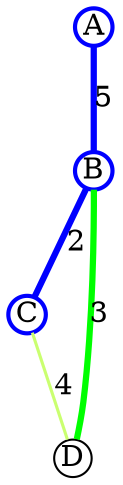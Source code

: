graph DemoSmall {
      node [height=0.25,width=0.25,fixedsize=true]
      A [penwidth=2, color="blue"]
      B [penwidth=2, color="blue"]
      C [penwidth=2, color="blue"]
      A -- B [label="5", penwidth=3, color="blue"]
      B -- C [label="2", penwidth=3, color="blue"]
      B -- D [label="3", penwidth=3, color="green"]
      C -- D [label="4", penwidth=1.5, color="darkolivegreen1"]
}
